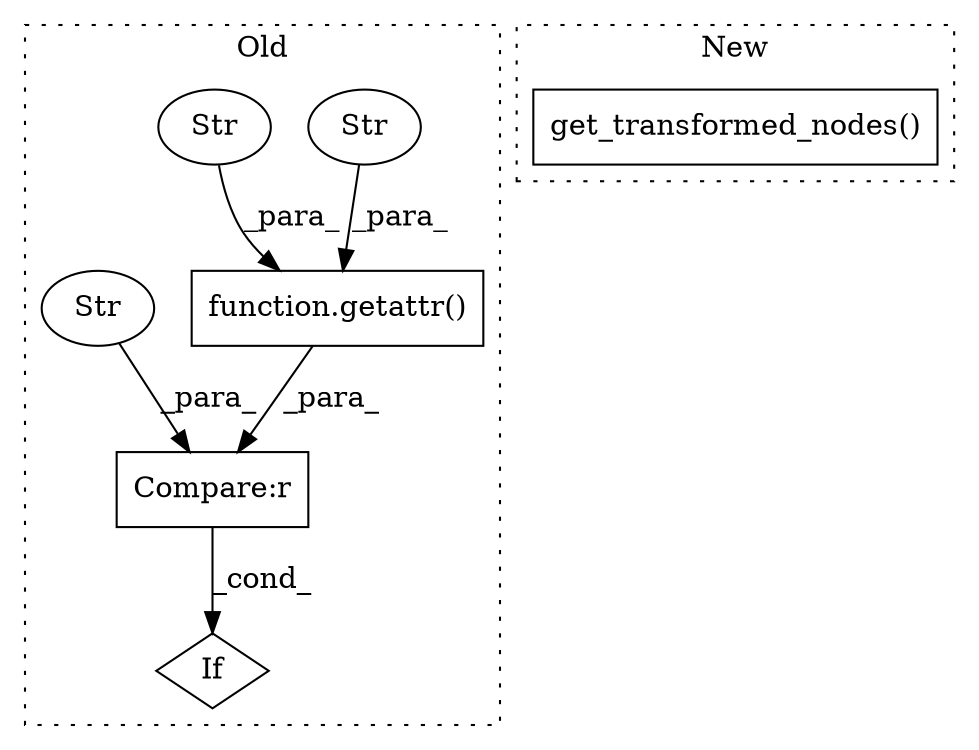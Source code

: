 digraph G {
subgraph cluster0 {
1 [label="If" a="96" s="18882" l="3" shape="diamond"];
3 [label="function.getattr()" a="75" s="18885,18920" l="8,1" shape="box"];
4 [label="Str" a="66" s="18918" l="2" shape="ellipse"];
5 [label="Str" a="66" s="18899" l="17" shape="ellipse"];
6 [label="Compare:r" a="40" s="18885" l="69" shape="box"];
7 [label="Str" a="66" s="18925" l="29" shape="ellipse"];
label = "Old";
style="dotted";
}
subgraph cluster1 {
2 [label="get_transformed_nodes()" a="75" s="18631,18670" l="27,1" shape="box"];
label = "New";
style="dotted";
}
3 -> 6 [label="_para_"];
4 -> 3 [label="_para_"];
5 -> 3 [label="_para_"];
6 -> 1 [label="_cond_"];
7 -> 6 [label="_para_"];
}